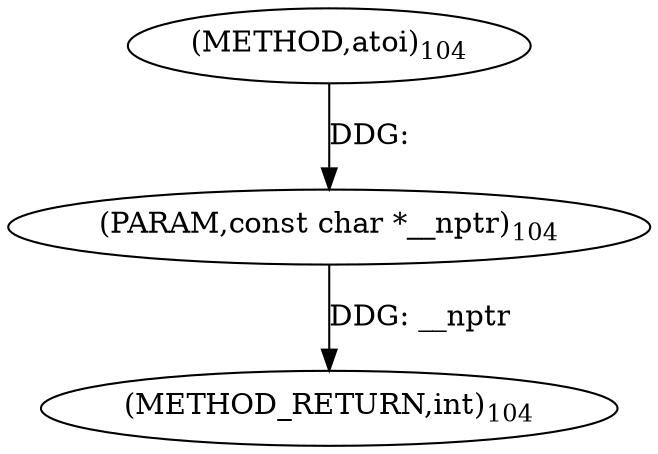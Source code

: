 digraph "atoi" {  
"4686" [label = <(METHOD,atoi)<SUB>104</SUB>> ]
"4688" [label = <(METHOD_RETURN,int)<SUB>104</SUB>> ]
"4687" [label = <(PARAM,const char *__nptr)<SUB>104</SUB>> ]
  "4687" -> "4688"  [ label = "DDG: __nptr"] 
  "4686" -> "4687"  [ label = "DDG: "] 
}
